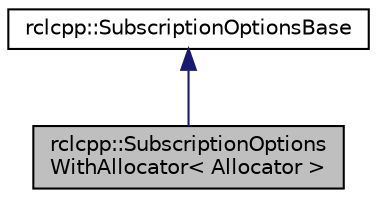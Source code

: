 digraph "rclcpp::SubscriptionOptionsWithAllocator&lt; Allocator &gt;"
{
  edge [fontname="Helvetica",fontsize="10",labelfontname="Helvetica",labelfontsize="10"];
  node [fontname="Helvetica",fontsize="10",shape=record];
  Node0 [label="rclcpp::SubscriptionOptions\lWithAllocator\< Allocator \>",height=0.2,width=0.4,color="black", fillcolor="grey75", style="filled", fontcolor="black"];
  Node1 -> Node0 [dir="back",color="midnightblue",fontsize="10",style="solid",fontname="Helvetica"];
  Node1 [label="rclcpp::SubscriptionOptionsBase",height=0.2,width=0.4,color="black", fillcolor="white", style="filled",URL="$structrclcpp_1_1SubscriptionOptionsBase.html",tooltip="Non-template base class for subscription options. "];
}
